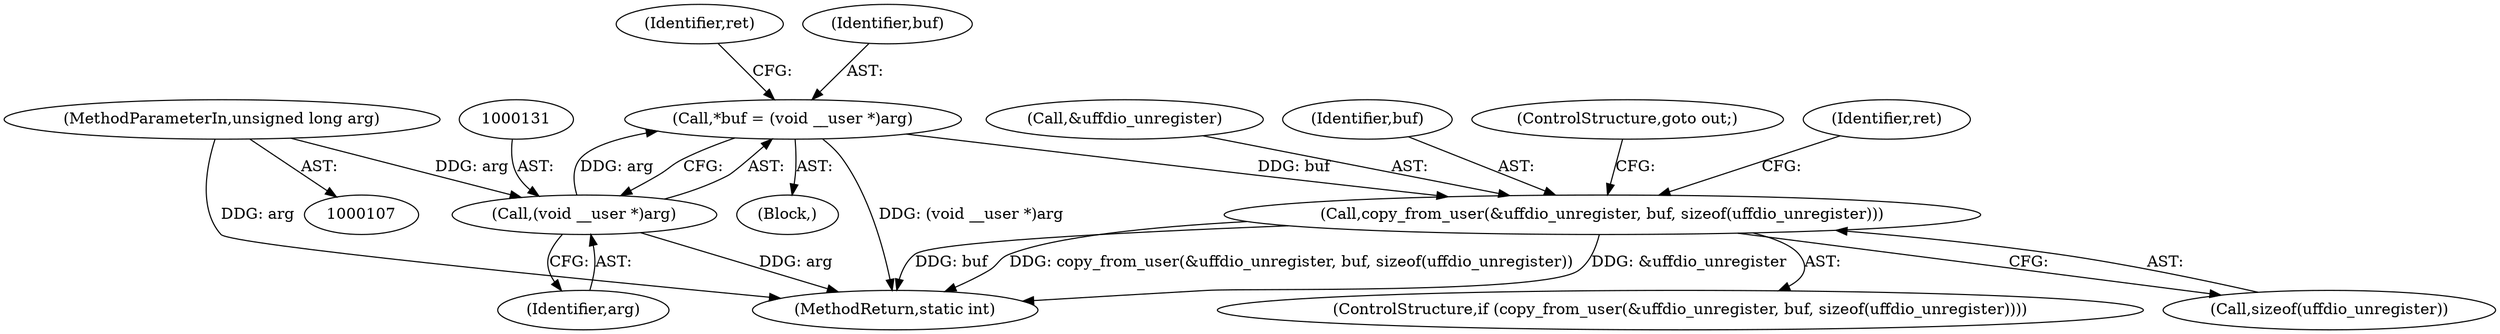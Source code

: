 digraph "0_linux_04f5866e41fb70690e28397487d8bd8eea7d712a_4@API" {
"1000138" [label="(Call,copy_from_user(&uffdio_unregister, buf, sizeof(uffdio_unregister)))"];
"1000128" [label="(Call,*buf = (void __user *)arg)"];
"1000130" [label="(Call,(void __user *)arg)"];
"1000109" [label="(MethodParameterIn,unsigned long arg)"];
"1000144" [label="(ControlStructure,goto out;)"];
"1000110" [label="(Block,)"];
"1000146" [label="(Identifier,ret)"];
"1000130" [label="(Call,(void __user *)arg)"];
"1000472" [label="(MethodReturn,static int)"];
"1000139" [label="(Call,&uffdio_unregister)"];
"1000134" [label="(Identifier,ret)"];
"1000132" [label="(Identifier,arg)"];
"1000128" [label="(Call,*buf = (void __user *)arg)"];
"1000138" [label="(Call,copy_from_user(&uffdio_unregister, buf, sizeof(uffdio_unregister)))"];
"1000141" [label="(Identifier,buf)"];
"1000137" [label="(ControlStructure,if (copy_from_user(&uffdio_unregister, buf, sizeof(uffdio_unregister))))"];
"1000129" [label="(Identifier,buf)"];
"1000142" [label="(Call,sizeof(uffdio_unregister))"];
"1000109" [label="(MethodParameterIn,unsigned long arg)"];
"1000138" -> "1000137"  [label="AST: "];
"1000138" -> "1000142"  [label="CFG: "];
"1000139" -> "1000138"  [label="AST: "];
"1000141" -> "1000138"  [label="AST: "];
"1000142" -> "1000138"  [label="AST: "];
"1000144" -> "1000138"  [label="CFG: "];
"1000146" -> "1000138"  [label="CFG: "];
"1000138" -> "1000472"  [label="DDG: &uffdio_unregister"];
"1000138" -> "1000472"  [label="DDG: buf"];
"1000138" -> "1000472"  [label="DDG: copy_from_user(&uffdio_unregister, buf, sizeof(uffdio_unregister))"];
"1000128" -> "1000138"  [label="DDG: buf"];
"1000128" -> "1000110"  [label="AST: "];
"1000128" -> "1000130"  [label="CFG: "];
"1000129" -> "1000128"  [label="AST: "];
"1000130" -> "1000128"  [label="AST: "];
"1000134" -> "1000128"  [label="CFG: "];
"1000128" -> "1000472"  [label="DDG: (void __user *)arg"];
"1000130" -> "1000128"  [label="DDG: arg"];
"1000130" -> "1000132"  [label="CFG: "];
"1000131" -> "1000130"  [label="AST: "];
"1000132" -> "1000130"  [label="AST: "];
"1000130" -> "1000472"  [label="DDG: arg"];
"1000109" -> "1000130"  [label="DDG: arg"];
"1000109" -> "1000107"  [label="AST: "];
"1000109" -> "1000472"  [label="DDG: arg"];
}
